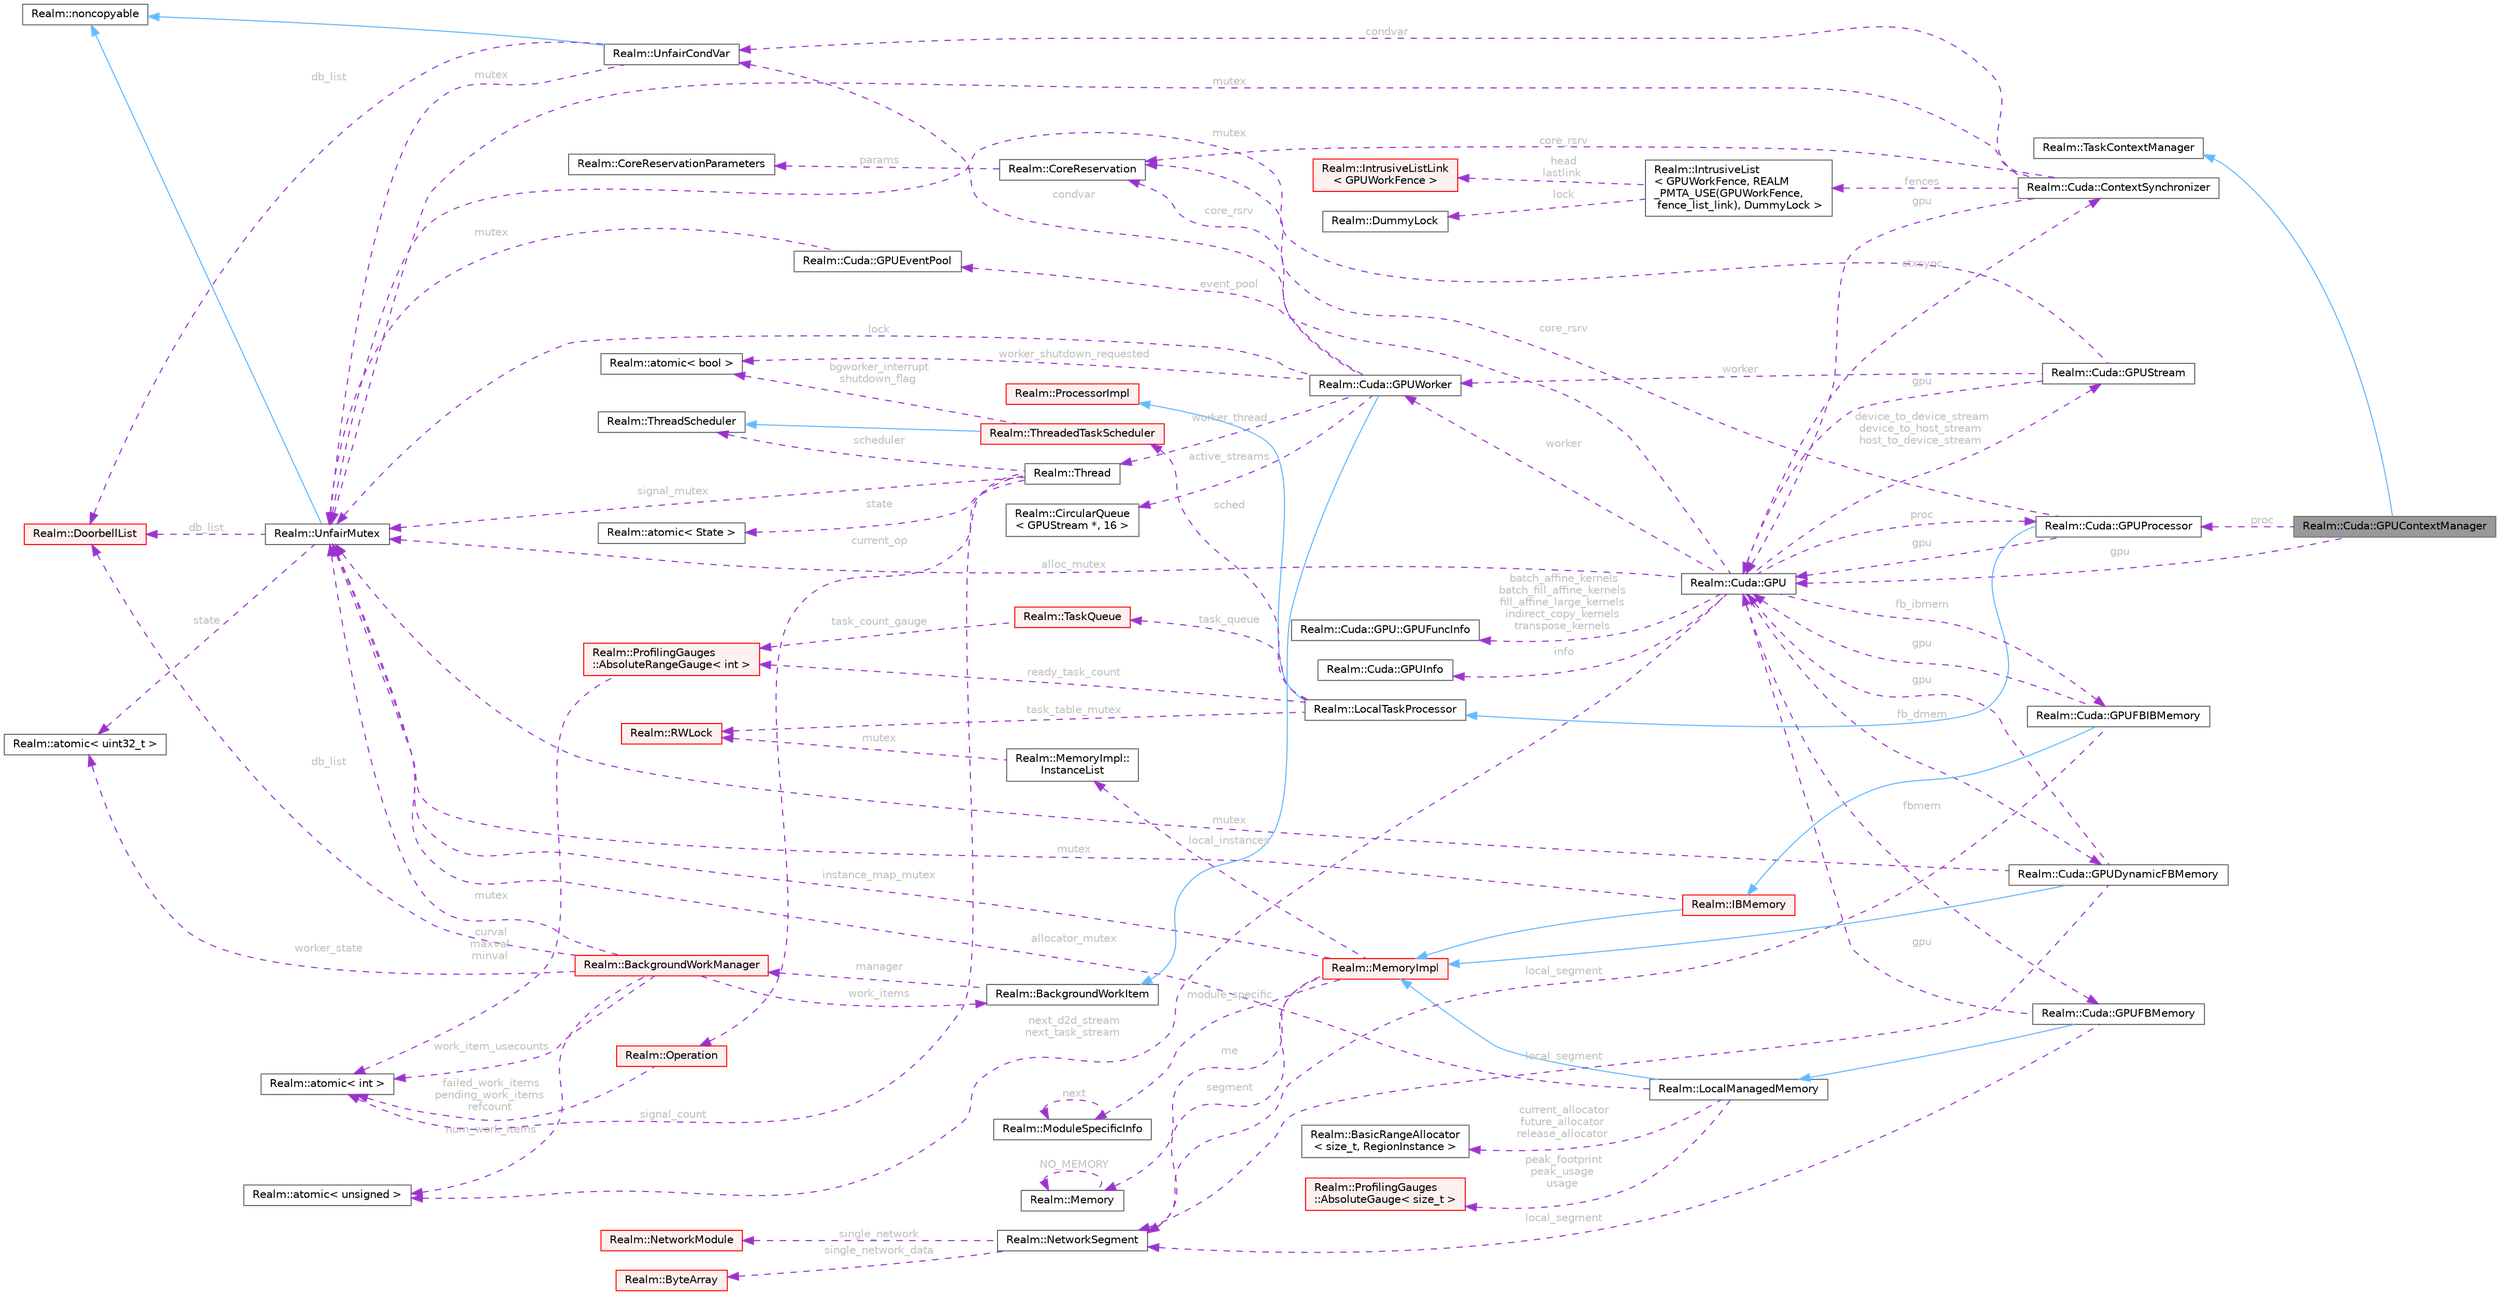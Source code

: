 digraph "Realm::Cuda::GPUContextManager"
{
 // LATEX_PDF_SIZE
  bgcolor="transparent";
  edge [fontname=Helvetica,fontsize=10,labelfontname=Helvetica,labelfontsize=10];
  node [fontname=Helvetica,fontsize=10,shape=box,height=0.2,width=0.4];
  rankdir="LR";
  Node1 [id="Node000001",label="Realm::Cuda::GPUContextManager",height=0.2,width=0.4,color="gray40", fillcolor="grey60", style="filled", fontcolor="black",tooltip=" "];
  Node2 -> Node1 [id="edge1_Node000001_Node000002",dir="back",color="steelblue1",style="solid",tooltip=" "];
  Node2 [id="Node000002",label="Realm::TaskContextManager",height=0.2,width=0.4,color="gray40", fillcolor="white", style="filled",URL="$classRealm_1_1TaskContextManager.html",tooltip=" "];
  Node3 -> Node1 [id="edge2_Node000001_Node000003",dir="back",color="darkorchid3",style="dashed",tooltip=" ",label=" gpu",fontcolor="grey" ];
  Node3 [id="Node000003",label="Realm::Cuda::GPU",height=0.2,width=0.4,color="gray40", fillcolor="white", style="filled",URL="$classRealm_1_1Cuda_1_1GPU.html",tooltip=" "];
  Node4 -> Node3 [id="edge3_Node000003_Node000004",dir="back",color="darkorchid3",style="dashed",tooltip=" ",label=" ctxsync",fontcolor="grey" ];
  Node4 [id="Node000004",label="Realm::Cuda::ContextSynchronizer",height=0.2,width=0.4,color="gray40", fillcolor="white", style="filled",URL="$classRealm_1_1Cuda_1_1ContextSynchronizer.html",tooltip=" "];
  Node3 -> Node4 [id="edge4_Node000004_Node000003",dir="back",color="darkorchid3",style="dashed",tooltip=" ",label=" gpu",fontcolor="grey" ];
  Node5 -> Node4 [id="edge5_Node000004_Node000005",dir="back",color="darkorchid3",style="dashed",tooltip=" ",label=" mutex",fontcolor="grey" ];
  Node5 [id="Node000005",label="Realm::UnfairMutex",height=0.2,width=0.4,color="gray40", fillcolor="white", style="filled",URL="$classRealm_1_1UnfairMutex.html",tooltip=" "];
  Node6 -> Node5 [id="edge6_Node000005_Node000006",dir="back",color="steelblue1",style="solid",tooltip=" "];
  Node6 [id="Node000006",label="Realm::noncopyable",height=0.2,width=0.4,color="gray40", fillcolor="white", style="filled",URL="$classRealm_1_1noncopyable.html",tooltip=" "];
  Node7 -> Node5 [id="edge7_Node000005_Node000007",dir="back",color="darkorchid3",style="dashed",tooltip=" ",label=" state",fontcolor="grey" ];
  Node7 [id="Node000007",label="Realm::atomic\< uint32_t \>",height=0.2,width=0.4,color="gray40", fillcolor="white", style="filled",URL="$classRealm_1_1atomic.html",tooltip=" "];
  Node8 -> Node5 [id="edge8_Node000005_Node000008",dir="back",color="darkorchid3",style="dashed",tooltip=" ",label=" db_list",fontcolor="grey" ];
  Node8 [id="Node000008",label="Realm::DoorbellList",height=0.2,width=0.4,color="red", fillcolor="#FFF0F0", style="filled",URL="$classRealm_1_1DoorbellList.html",tooltip=" "];
  Node10 -> Node4 [id="edge9_Node000004_Node000010",dir="back",color="darkorchid3",style="dashed",tooltip=" ",label=" condvar",fontcolor="grey" ];
  Node10 [id="Node000010",label="Realm::UnfairCondVar",height=0.2,width=0.4,color="gray40", fillcolor="white", style="filled",URL="$classRealm_1_1UnfairCondVar.html",tooltip=" "];
  Node6 -> Node10 [id="edge10_Node000010_Node000006",dir="back",color="steelblue1",style="solid",tooltip=" "];
  Node5 -> Node10 [id="edge11_Node000010_Node000005",dir="back",color="darkorchid3",style="dashed",tooltip=" ",label=" mutex",fontcolor="grey" ];
  Node8 -> Node10 [id="edge12_Node000010_Node000008",dir="back",color="darkorchid3",style="dashed",tooltip=" ",label=" db_list",fontcolor="grey" ];
  Node11 -> Node4 [id="edge13_Node000004_Node000011",dir="back",color="darkorchid3",style="dashed",tooltip=" ",label=" fences",fontcolor="grey" ];
  Node11 [id="Node000011",label="Realm::IntrusiveList\l\< GPUWorkFence, REALM\l_PMTA_USE(GPUWorkFence,\l fence_list_link), DummyLock \>",height=0.2,width=0.4,color="gray40", fillcolor="white", style="filled",URL="$classRealm_1_1IntrusiveList.html",tooltip=" "];
  Node12 -> Node11 [id="edge14_Node000011_Node000012",dir="back",color="darkorchid3",style="dashed",tooltip=" ",label=" lock",fontcolor="grey" ];
  Node12 [id="Node000012",label="Realm::DummyLock",height=0.2,width=0.4,color="gray40", fillcolor="white", style="filled",URL="$classRealm_1_1DummyLock.html",tooltip=" "];
  Node13 -> Node11 [id="edge15_Node000011_Node000013",dir="back",color="darkorchid3",style="dashed",tooltip=" ",label=" head\nlastlink",fontcolor="grey" ];
  Node13 [id="Node000013",label="Realm::IntrusiveListLink\l\< GPUWorkFence \>",height=0.2,width=0.4,color="red", fillcolor="#FFF0F0", style="filled",URL="$structRealm_1_1IntrusiveListLink.html",tooltip=" "];
  Node57 -> Node4 [id="edge16_Node000004_Node000057",dir="back",color="darkorchid3",style="dashed",tooltip=" ",label=" core_rsrv",fontcolor="grey" ];
  Node57 [id="Node000057",label="Realm::CoreReservation",height=0.2,width=0.4,color="gray40", fillcolor="white", style="filled",URL="$classRealm_1_1CoreReservation.html",tooltip=" "];
  Node58 -> Node57 [id="edge17_Node000057_Node000058",dir="back",color="darkorchid3",style="dashed",tooltip=" ",label=" params",fontcolor="grey" ];
  Node58 [id="Node000058",label="Realm::CoreReservationParameters",height=0.2,width=0.4,color="gray40", fillcolor="white", style="filled",URL="$classRealm_1_1CoreReservationParameters.html",tooltip=" "];
  Node59 -> Node3 [id="edge18_Node000003_Node000059",dir="back",color="darkorchid3",style="dashed",tooltip=" ",label=" info",fontcolor="grey" ];
  Node59 [id="Node000059",label="Realm::Cuda::GPUInfo",height=0.2,width=0.4,color="gray40", fillcolor="white", style="filled",URL="$structRealm_1_1Cuda_1_1GPUInfo.html",tooltip=" "];
  Node60 -> Node3 [id="edge19_Node000003_Node000060",dir="back",color="darkorchid3",style="dashed",tooltip=" ",label=" worker",fontcolor="grey" ];
  Node60 [id="Node000060",label="Realm::Cuda::GPUWorker",height=0.2,width=0.4,color="gray40", fillcolor="white", style="filled",URL="$classRealm_1_1Cuda_1_1GPUWorker.html",tooltip=" "];
  Node34 -> Node60 [id="edge20_Node000060_Node000034",dir="back",color="steelblue1",style="solid",tooltip=" "];
  Node34 [id="Node000034",label="Realm::BackgroundWorkItem",height=0.2,width=0.4,color="gray40", fillcolor="white", style="filled",URL="$classRealm_1_1BackgroundWorkItem.html",tooltip=" "];
  Node35 -> Node34 [id="edge21_Node000034_Node000035",dir="back",color="darkorchid3",style="dashed",tooltip=" ",label=" manager",fontcolor="grey" ];
  Node35 [id="Node000035",label="Realm::BackgroundWorkManager",height=0.2,width=0.4,color="red", fillcolor="#FFF0F0", style="filled",URL="$classRealm_1_1BackgroundWorkManager.html",tooltip=" "];
  Node5 -> Node35 [id="edge22_Node000035_Node000005",dir="back",color="darkorchid3",style="dashed",tooltip=" ",label=" mutex",fontcolor="grey" ];
  Node37 -> Node35 [id="edge23_Node000035_Node000037",dir="back",color="darkorchid3",style="dashed",tooltip=" ",label=" num_work_items",fontcolor="grey" ];
  Node37 [id="Node000037",label="Realm::atomic\< unsigned \>",height=0.2,width=0.4,color="gray40", fillcolor="white", style="filled",URL="$classRealm_1_1atomic.html",tooltip=" "];
  Node26 -> Node35 [id="edge24_Node000035_Node000026",dir="back",color="darkorchid3",style="dashed",tooltip=" ",label=" work_item_usecounts",fontcolor="grey" ];
  Node26 [id="Node000026",label="Realm::atomic\< int \>",height=0.2,width=0.4,color="gray40", fillcolor="white", style="filled",URL="$classRealm_1_1atomic.html",tooltip=" "];
  Node34 -> Node35 [id="edge25_Node000035_Node000034",dir="back",color="darkorchid3",style="dashed",tooltip=" ",label=" work_items",fontcolor="grey" ];
  Node7 -> Node35 [id="edge26_Node000035_Node000007",dir="back",color="darkorchid3",style="dashed",tooltip=" ",label=" worker_state",fontcolor="grey" ];
  Node8 -> Node35 [id="edge27_Node000035_Node000008",dir="back",color="darkorchid3",style="dashed",tooltip=" ",label=" db_list",fontcolor="grey" ];
  Node5 -> Node60 [id="edge28_Node000060_Node000005",dir="back",color="darkorchid3",style="dashed",tooltip=" ",label=" lock",fontcolor="grey" ];
  Node10 -> Node60 [id="edge29_Node000060_Node000010",dir="back",color="darkorchid3",style="dashed",tooltip=" ",label=" condvar",fontcolor="grey" ];
  Node61 -> Node60 [id="edge30_Node000060_Node000061",dir="back",color="darkorchid3",style="dashed",tooltip=" ",label=" active_streams",fontcolor="grey" ];
  Node61 [id="Node000061",label="Realm::CircularQueue\l\< GPUStream *, 16 \>",height=0.2,width=0.4,color="gray40", fillcolor="white", style="filled",URL="$classRealm_1_1CircularQueue.html",tooltip=" "];
  Node57 -> Node60 [id="edge31_Node000060_Node000057",dir="back",color="darkorchid3",style="dashed",tooltip=" ",label=" core_rsrv",fontcolor="grey" ];
  Node62 -> Node60 [id="edge32_Node000060_Node000062",dir="back",color="darkorchid3",style="dashed",tooltip=" ",label=" worker_thread",fontcolor="grey" ];
  Node62 [id="Node000062",label="Realm::Thread",height=0.2,width=0.4,color="gray40", fillcolor="white", style="filled",URL="$classRealm_1_1Thread.html",tooltip=" "];
  Node63 -> Node62 [id="edge33_Node000062_Node000063",dir="back",color="darkorchid3",style="dashed",tooltip=" ",label=" state",fontcolor="grey" ];
  Node63 [id="Node000063",label="Realm::atomic\< State \>",height=0.2,width=0.4,color="gray40", fillcolor="white", style="filled",URL="$classRealm_1_1atomic.html",tooltip=" "];
  Node64 -> Node62 [id="edge34_Node000062_Node000064",dir="back",color="darkorchid3",style="dashed",tooltip=" ",label=" scheduler",fontcolor="grey" ];
  Node64 [id="Node000064",label="Realm::ThreadScheduler",height=0.2,width=0.4,color="gray40", fillcolor="white", style="filled",URL="$classRealm_1_1ThreadScheduler.html",tooltip=" "];
  Node16 -> Node62 [id="edge35_Node000062_Node000016",dir="back",color="darkorchid3",style="dashed",tooltip=" ",label=" current_op",fontcolor="grey" ];
  Node16 [id="Node000016",label="Realm::Operation",height=0.2,width=0.4,color="red", fillcolor="#FFF0F0", style="filled",URL="$classRealm_1_1Operation.html",tooltip=" "];
  Node26 -> Node16 [id="edge36_Node000016_Node000026",dir="back",color="darkorchid3",style="dashed",tooltip=" ",label=" failed_work_items\npending_work_items\nrefcount",fontcolor="grey" ];
  Node26 -> Node62 [id="edge37_Node000062_Node000026",dir="back",color="darkorchid3",style="dashed",tooltip=" ",label=" signal_count",fontcolor="grey" ];
  Node5 -> Node62 [id="edge38_Node000062_Node000005",dir="back",color="darkorchid3",style="dashed",tooltip=" ",label=" signal_mutex",fontcolor="grey" ];
  Node65 -> Node60 [id="edge39_Node000060_Node000065",dir="back",color="darkorchid3",style="dashed",tooltip=" ",label=" worker_shutdown_requested",fontcolor="grey" ];
  Node65 [id="Node000065",label="Realm::atomic\< bool \>",height=0.2,width=0.4,color="gray40", fillcolor="white", style="filled",URL="$classRealm_1_1atomic.html",tooltip=" "];
  Node66 -> Node3 [id="edge40_Node000003_Node000066",dir="back",color="darkorchid3",style="dashed",tooltip=" ",label=" proc",fontcolor="grey" ];
  Node66 [id="Node000066",label="Realm::Cuda::GPUProcessor",height=0.2,width=0.4,color="gray40", fillcolor="white", style="filled",URL="$classRealm_1_1Cuda_1_1GPUProcessor.html",tooltip=" "];
  Node67 -> Node66 [id="edge41_Node000066_Node000067",dir="back",color="steelblue1",style="solid",tooltip=" "];
  Node67 [id="Node000067",label="Realm::LocalTaskProcessor",height=0.2,width=0.4,color="gray40", fillcolor="white", style="filled",URL="$classRealm_1_1LocalTaskProcessor.html",tooltip=" "];
  Node21 -> Node67 [id="edge42_Node000067_Node000021",dir="back",color="steelblue1",style="solid",tooltip=" "];
  Node21 [id="Node000021",label="Realm::ProcessorImpl",height=0.2,width=0.4,color="red", fillcolor="#FFF0F0", style="filled",URL="$classRealm_1_1ProcessorImpl.html",tooltip=" "];
  Node68 -> Node67 [id="edge43_Node000067_Node000068",dir="back",color="darkorchid3",style="dashed",tooltip=" ",label=" sched",fontcolor="grey" ];
  Node68 [id="Node000068",label="Realm::ThreadedTaskScheduler",height=0.2,width=0.4,color="red", fillcolor="#FFF0F0", style="filled",URL="$classRealm_1_1ThreadedTaskScheduler.html",tooltip=" "];
  Node64 -> Node68 [id="edge44_Node000068_Node000064",dir="back",color="steelblue1",style="solid",tooltip=" "];
  Node65 -> Node68 [id="edge45_Node000068_Node000065",dir="back",color="darkorchid3",style="dashed",tooltip=" ",label=" bgworker_interrupt\nshutdown_flag",fontcolor="grey" ];
  Node88 -> Node67 [id="edge46_Node000067_Node000088",dir="back",color="darkorchid3",style="dashed",tooltip=" ",label=" task_queue",fontcolor="grey" ];
  Node88 [id="Node000088",label="Realm::TaskQueue",height=0.2,width=0.4,color="red", fillcolor="#FFF0F0", style="filled",URL="$classRealm_1_1TaskQueue.html",tooltip=" "];
  Node75 -> Node88 [id="edge47_Node000088_Node000075",dir="back",color="darkorchid3",style="dashed",tooltip=" ",label=" task_count_gauge",fontcolor="grey" ];
  Node75 [id="Node000075",label="Realm::ProfilingGauges\l::AbsoluteRangeGauge\< int \>",height=0.2,width=0.4,color="red", fillcolor="#FFF0F0", style="filled",URL="$classRealm_1_1ProfilingGauges_1_1AbsoluteRangeGauge.html",tooltip=" "];
  Node26 -> Node75 [id="edge48_Node000075_Node000026",dir="back",color="darkorchid3",style="dashed",tooltip=" ",label=" curval\nmaxval\nminval",fontcolor="grey" ];
  Node75 -> Node67 [id="edge49_Node000067_Node000075",dir="back",color="darkorchid3",style="dashed",tooltip=" ",label=" ready_task_count",fontcolor="grey" ];
  Node96 -> Node67 [id="edge50_Node000067_Node000096",dir="back",color="darkorchid3",style="dashed",tooltip=" ",label=" task_table_mutex",fontcolor="grey" ];
  Node96 [id="Node000096",label="Realm::RWLock",height=0.2,width=0.4,color="red", fillcolor="#FFF0F0", style="filled",URL="$classRealm_1_1RWLock.html",tooltip=" "];
  Node3 -> Node66 [id="edge51_Node000066_Node000003",dir="back",color="darkorchid3",style="dashed",tooltip=" ",label=" gpu",fontcolor="grey" ];
  Node57 -> Node66 [id="edge52_Node000066_Node000057",dir="back",color="darkorchid3",style="dashed",tooltip=" ",label=" core_rsrv",fontcolor="grey" ];
  Node99 -> Node3 [id="edge53_Node000003_Node000099",dir="back",color="darkorchid3",style="dashed",tooltip=" ",label=" fbmem",fontcolor="grey" ];
  Node99 [id="Node000099",label="Realm::Cuda::GPUFBMemory",height=0.2,width=0.4,color="gray40", fillcolor="white", style="filled",URL="$classRealm_1_1Cuda_1_1GPUFBMemory.html",tooltip=" "];
  Node100 -> Node99 [id="edge54_Node000099_Node000100",dir="back",color="steelblue1",style="solid",tooltip=" "];
  Node100 [id="Node000100",label="Realm::LocalManagedMemory",height=0.2,width=0.4,color="gray40", fillcolor="white", style="filled",URL="$classRealm_1_1LocalManagedMemory.html",tooltip=" "];
  Node101 -> Node100 [id="edge55_Node000100_Node000101",dir="back",color="steelblue1",style="solid",tooltip=" "];
  Node101 [id="Node000101",label="Realm::MemoryImpl",height=0.2,width=0.4,color="red", fillcolor="#FFF0F0", style="filled",URL="$classRealm_1_1MemoryImpl.html",tooltip=" "];
  Node102 -> Node101 [id="edge56_Node000101_Node000102",dir="back",color="darkorchid3",style="dashed",tooltip=" ",label=" me",fontcolor="grey" ];
  Node102 [id="Node000102",label="Realm::Memory",height=0.2,width=0.4,color="gray40", fillcolor="white", style="filled",URL="$classRealm_1_1Memory.html",tooltip=" "];
  Node102 -> Node102 [id="edge57_Node000102_Node000102",dir="back",color="darkorchid3",style="dashed",tooltip=" ",label=" NO_MEMORY",fontcolor="grey" ];
  Node103 -> Node101 [id="edge58_Node000101_Node000103",dir="back",color="darkorchid3",style="dashed",tooltip=" ",label=" segment",fontcolor="grey" ];
  Node103 [id="Node000103",label="Realm::NetworkSegment",height=0.2,width=0.4,color="gray40", fillcolor="white", style="filled",URL="$classRealm_1_1NetworkSegment.html",tooltip=" "];
  Node104 -> Node103 [id="edge59_Node000103_Node000104",dir="back",color="darkorchid3",style="dashed",tooltip=" ",label=" single_network",fontcolor="grey" ];
  Node104 [id="Node000104",label="Realm::NetworkModule",height=0.2,width=0.4,color="red", fillcolor="#FFF0F0", style="filled",URL="$classRealm_1_1NetworkModule.html",tooltip=" "];
  Node48 -> Node103 [id="edge60_Node000103_Node000048",dir="back",color="darkorchid3",style="dashed",tooltip=" ",label=" single_network_data",fontcolor="grey" ];
  Node48 [id="Node000048",label="Realm::ByteArray",height=0.2,width=0.4,color="red", fillcolor="#FFF0F0", style="filled",URL="$classRealm_1_1ByteArray.html",tooltip=" "];
  Node106 -> Node101 [id="edge61_Node000101_Node000106",dir="back",color="darkorchid3",style="dashed",tooltip=" ",label=" module_specific",fontcolor="grey" ];
  Node106 [id="Node000106",label="Realm::ModuleSpecificInfo",height=0.2,width=0.4,color="gray40", fillcolor="white", style="filled",URL="$classRealm_1_1ModuleSpecificInfo.html",tooltip=" "];
  Node106 -> Node106 [id="edge62_Node000106_Node000106",dir="back",color="darkorchid3",style="dashed",tooltip=" ",label=" next",fontcolor="grey" ];
  Node5 -> Node101 [id="edge63_Node000101_Node000005",dir="back",color="darkorchid3",style="dashed",tooltip=" ",label=" instance_map_mutex",fontcolor="grey" ];
  Node107 -> Node101 [id="edge64_Node000101_Node000107",dir="back",color="darkorchid3",style="dashed",tooltip=" ",label=" local_instances",fontcolor="grey" ];
  Node107 [id="Node000107",label="Realm::MemoryImpl::\lInstanceList",height=0.2,width=0.4,color="gray40", fillcolor="white", style="filled",URL="$structRealm_1_1MemoryImpl_1_1InstanceList.html",tooltip=" "];
  Node96 -> Node107 [id="edge65_Node000107_Node000096",dir="back",color="darkorchid3",style="dashed",tooltip=" ",label=" mutex",fontcolor="grey" ];
  Node5 -> Node100 [id="edge66_Node000100_Node000005",dir="back",color="darkorchid3",style="dashed",tooltip=" ",label=" allocator_mutex",fontcolor="grey" ];
  Node129 -> Node100 [id="edge67_Node000100_Node000129",dir="back",color="darkorchid3",style="dashed",tooltip=" ",label=" current_allocator\nfuture_allocator\nrelease_allocator",fontcolor="grey" ];
  Node129 [id="Node000129",label="Realm::BasicRangeAllocator\l\< size_t, RegionInstance \>",height=0.2,width=0.4,color="gray40", fillcolor="white", style="filled",URL="$classRealm_1_1BasicRangeAllocator.html",tooltip=" "];
  Node130 -> Node100 [id="edge68_Node000100_Node000130",dir="back",color="darkorchid3",style="dashed",tooltip=" ",label=" peak_footprint\npeak_usage\nusage",fontcolor="grey" ];
  Node130 [id="Node000130",label="Realm::ProfilingGauges\l::AbsoluteGauge\< size_t \>",height=0.2,width=0.4,color="red", fillcolor="#FFF0F0", style="filled",URL="$classRealm_1_1ProfilingGauges_1_1AbsoluteGauge.html",tooltip=" "];
  Node3 -> Node99 [id="edge69_Node000099_Node000003",dir="back",color="darkorchid3",style="dashed",tooltip=" ",label=" gpu",fontcolor="grey" ];
  Node103 -> Node99 [id="edge70_Node000099_Node000103",dir="back",color="darkorchid3",style="dashed",tooltip=" ",label=" local_segment",fontcolor="grey" ];
  Node131 -> Node3 [id="edge71_Node000003_Node000131",dir="back",color="darkorchid3",style="dashed",tooltip=" ",label=" fb_dmem",fontcolor="grey" ];
  Node131 [id="Node000131",label="Realm::Cuda::GPUDynamicFBMemory",height=0.2,width=0.4,color="gray40", fillcolor="white", style="filled",URL="$classRealm_1_1Cuda_1_1GPUDynamicFBMemory.html",tooltip=" "];
  Node101 -> Node131 [id="edge72_Node000131_Node000101",dir="back",color="steelblue1",style="solid",tooltip=" "];
  Node3 -> Node131 [id="edge73_Node000131_Node000003",dir="back",color="darkorchid3",style="dashed",tooltip=" ",label=" gpu",fontcolor="grey" ];
  Node5 -> Node131 [id="edge74_Node000131_Node000005",dir="back",color="darkorchid3",style="dashed",tooltip=" ",label=" mutex",fontcolor="grey" ];
  Node103 -> Node131 [id="edge75_Node000131_Node000103",dir="back",color="darkorchid3",style="dashed",tooltip=" ",label=" local_segment",fontcolor="grey" ];
  Node132 -> Node3 [id="edge76_Node000003_Node000132",dir="back",color="darkorchid3",style="dashed",tooltip=" ",label=" fb_ibmem",fontcolor="grey" ];
  Node132 [id="Node000132",label="Realm::Cuda::GPUFBIBMemory",height=0.2,width=0.4,color="gray40", fillcolor="white", style="filled",URL="$classRealm_1_1Cuda_1_1GPUFBIBMemory.html",tooltip=" "];
  Node133 -> Node132 [id="edge77_Node000132_Node000133",dir="back",color="steelblue1",style="solid",tooltip=" "];
  Node133 [id="Node000133",label="Realm::IBMemory",height=0.2,width=0.4,color="red", fillcolor="#FFF0F0", style="filled",URL="$classRealm_1_1IBMemory.html",tooltip=" "];
  Node101 -> Node133 [id="edge78_Node000133_Node000101",dir="back",color="steelblue1",style="solid",tooltip=" "];
  Node5 -> Node133 [id="edge79_Node000133_Node000005",dir="back",color="darkorchid3",style="dashed",tooltip=" ",label=" mutex",fontcolor="grey" ];
  Node3 -> Node132 [id="edge80_Node000132_Node000003",dir="back",color="darkorchid3",style="dashed",tooltip=" ",label=" gpu",fontcolor="grey" ];
  Node103 -> Node132 [id="edge81_Node000132_Node000103",dir="back",color="darkorchid3",style="dashed",tooltip=" ",label=" local_segment",fontcolor="grey" ];
  Node135 -> Node3 [id="edge82_Node000003_Node000135",dir="back",color="darkorchid3",style="dashed",tooltip=" ",label=" batch_affine_kernels\nbatch_fill_affine_kernels\nfill_affine_large_kernels\nindirect_copy_kernels\ntranspose_kernels",fontcolor="grey" ];
  Node135 [id="Node000135",label="Realm::Cuda::GPU::GPUFuncInfo",height=0.2,width=0.4,color="gray40", fillcolor="white", style="filled",URL="$structRealm_1_1Cuda_1_1GPU_1_1GPUFuncInfo.html",tooltip=" "];
  Node136 -> Node3 [id="edge83_Node000003_Node000136",dir="back",color="darkorchid3",style="dashed",tooltip=" ",label=" device_to_device_stream\ndevice_to_host_stream\nhost_to_device_stream",fontcolor="grey" ];
  Node136 [id="Node000136",label="Realm::Cuda::GPUStream",height=0.2,width=0.4,color="gray40", fillcolor="white", style="filled",URL="$classRealm_1_1Cuda_1_1GPUStream.html",tooltip=" "];
  Node3 -> Node136 [id="edge84_Node000136_Node000003",dir="back",color="darkorchid3",style="dashed",tooltip=" ",label=" gpu",fontcolor="grey" ];
  Node60 -> Node136 [id="edge85_Node000136_Node000060",dir="back",color="darkorchid3",style="dashed",tooltip=" ",label=" worker",fontcolor="grey" ];
  Node5 -> Node136 [id="edge86_Node000136_Node000005",dir="back",color="darkorchid3",style="dashed",tooltip=" ",label=" mutex",fontcolor="grey" ];
  Node37 -> Node3 [id="edge87_Node000003_Node000037",dir="back",color="darkorchid3",style="dashed",tooltip=" ",label=" next_d2d_stream\nnext_task_stream",fontcolor="grey" ];
  Node137 -> Node3 [id="edge88_Node000003_Node000137",dir="back",color="darkorchid3",style="dashed",tooltip=" ",label=" event_pool",fontcolor="grey" ];
  Node137 [id="Node000137",label="Realm::Cuda::GPUEventPool",height=0.2,width=0.4,color="gray40", fillcolor="white", style="filled",URL="$classRealm_1_1Cuda_1_1GPUEventPool.html",tooltip=" "];
  Node5 -> Node137 [id="edge89_Node000137_Node000005",dir="back",color="darkorchid3",style="dashed",tooltip=" ",label=" mutex",fontcolor="grey" ];
  Node5 -> Node3 [id="edge90_Node000003_Node000005",dir="back",color="darkorchid3",style="dashed",tooltip=" ",label=" alloc_mutex",fontcolor="grey" ];
  Node66 -> Node1 [id="edge91_Node000001_Node000066",dir="back",color="darkorchid3",style="dashed",tooltip=" ",label=" proc",fontcolor="grey" ];
}
